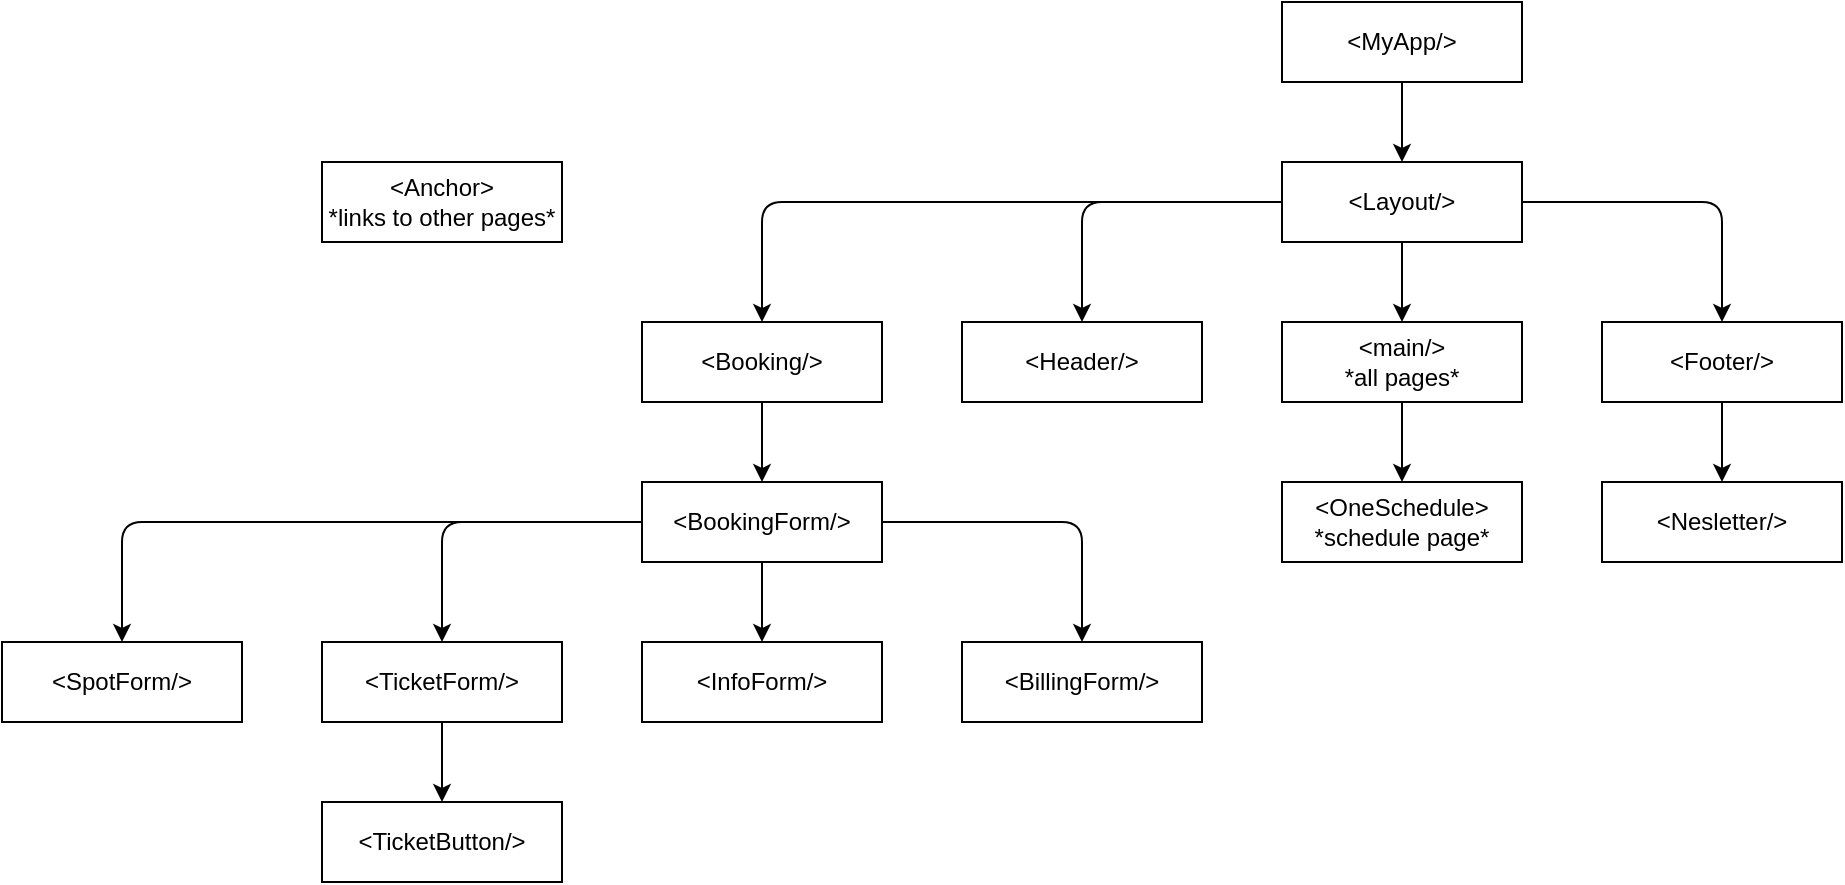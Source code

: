 <mxfile>
    <diagram id="xhIsCUfuFlRU03k32hi4" name="Page-1">
        <mxGraphModel dx="954" dy="473" grid="0" gridSize="10" guides="1" tooltips="1" connect="1" arrows="1" fold="1" page="1" pageScale="1" pageWidth="1169" pageHeight="827" math="0" shadow="0">
            <root>
                <mxCell id="0"/>
                <mxCell id="1" parent="0"/>
                <mxCell id="4" value="" style="edgeStyle=none;html=1;" edge="1" parent="1" source="2" target="3">
                    <mxGeometry relative="1" as="geometry"/>
                </mxCell>
                <mxCell id="2" value="&amp;lt;MyApp/&amp;gt;" style="rounded=0;whiteSpace=wrap;html=1;" vertex="1" parent="1">
                    <mxGeometry x="760" y="40" width="120" height="40" as="geometry"/>
                </mxCell>
                <mxCell id="6" value="" style="edgeStyle=none;html=1;" edge="1" parent="1" source="3" target="5">
                    <mxGeometry relative="1" as="geometry"/>
                </mxCell>
                <mxCell id="17" style="edgeStyle=none;html=1;exitX=1;exitY=0.5;exitDx=0;exitDy=0;entryX=0.5;entryY=0;entryDx=0;entryDy=0;" edge="1" parent="1" source="3" target="7">
                    <mxGeometry relative="1" as="geometry">
                        <Array as="points">
                            <mxPoint x="980" y="140"/>
                        </Array>
                    </mxGeometry>
                </mxCell>
                <mxCell id="18" style="edgeStyle=none;html=1;exitX=0;exitY=0.5;exitDx=0;exitDy=0;entryX=0.5;entryY=0;entryDx=0;entryDy=0;" edge="1" parent="1" source="3" target="9">
                    <mxGeometry relative="1" as="geometry">
                        <Array as="points">
                            <mxPoint x="660" y="140"/>
                        </Array>
                    </mxGeometry>
                </mxCell>
                <mxCell id="20" style="edgeStyle=none;html=1;exitX=0;exitY=0.5;exitDx=0;exitDy=0;entryX=0.5;entryY=0;entryDx=0;entryDy=0;" edge="1" parent="1" source="3" target="19">
                    <mxGeometry relative="1" as="geometry">
                        <Array as="points">
                            <mxPoint x="500" y="140"/>
                        </Array>
                    </mxGeometry>
                </mxCell>
                <mxCell id="3" value="&amp;lt;Layout/&amp;gt;" style="rounded=0;whiteSpace=wrap;html=1;" vertex="1" parent="1">
                    <mxGeometry x="760" y="120" width="120" height="40" as="geometry"/>
                </mxCell>
                <mxCell id="5" value="&amp;lt;main/&amp;gt;&lt;br&gt;*all pages*" style="rounded=0;whiteSpace=wrap;html=1;" vertex="1" parent="1">
                    <mxGeometry x="760" y="200" width="120" height="40" as="geometry"/>
                </mxCell>
                <mxCell id="12" value="" style="edgeStyle=none;html=1;" edge="1" parent="1" source="7" target="11">
                    <mxGeometry relative="1" as="geometry"/>
                </mxCell>
                <mxCell id="7" value="&amp;lt;Footer/&amp;gt;" style="rounded=0;whiteSpace=wrap;html=1;" vertex="1" parent="1">
                    <mxGeometry x="920" y="200" width="120" height="40" as="geometry"/>
                </mxCell>
                <mxCell id="9" value="&amp;lt;Header/&amp;gt;" style="rounded=0;whiteSpace=wrap;html=1;" vertex="1" parent="1">
                    <mxGeometry x="600" y="200" width="120" height="40" as="geometry"/>
                </mxCell>
                <mxCell id="11" value="&amp;lt;Nesletter/&amp;gt;" style="rounded=0;whiteSpace=wrap;html=1;" vertex="1" parent="1">
                    <mxGeometry x="920" y="280" width="120" height="40" as="geometry"/>
                </mxCell>
                <mxCell id="22" value="" style="edgeStyle=none;html=1;" edge="1" parent="1" source="19" target="21">
                    <mxGeometry relative="1" as="geometry"/>
                </mxCell>
                <mxCell id="19" value="&amp;lt;Booking/&amp;gt;" style="rounded=0;whiteSpace=wrap;html=1;" vertex="1" parent="1">
                    <mxGeometry x="440" y="200" width="120" height="40" as="geometry"/>
                </mxCell>
                <mxCell id="24" value="" style="edgeStyle=none;html=1;" edge="1" parent="1" source="21" target="23">
                    <mxGeometry relative="1" as="geometry"/>
                </mxCell>
                <mxCell id="28" style="edgeStyle=none;html=1;exitX=0;exitY=0.5;exitDx=0;exitDy=0;entryX=0.5;entryY=0;entryDx=0;entryDy=0;" edge="1" parent="1" source="21" target="26">
                    <mxGeometry relative="1" as="geometry">
                        <Array as="points">
                            <mxPoint x="180" y="300"/>
                        </Array>
                    </mxGeometry>
                </mxCell>
                <mxCell id="29" style="edgeStyle=none;html=1;exitX=0;exitY=0.5;exitDx=0;exitDy=0;entryX=0.5;entryY=0;entryDx=0;entryDy=0;" edge="1" parent="1" source="21" target="27">
                    <mxGeometry relative="1" as="geometry">
                        <Array as="points">
                            <mxPoint x="340" y="300"/>
                        </Array>
                    </mxGeometry>
                </mxCell>
                <mxCell id="30" style="edgeStyle=none;html=1;exitX=1;exitY=0.5;exitDx=0;exitDy=0;entryX=0.5;entryY=0;entryDx=0;entryDy=0;" edge="1" parent="1" source="21" target="25">
                    <mxGeometry relative="1" as="geometry">
                        <Array as="points">
                            <mxPoint x="660" y="300"/>
                        </Array>
                    </mxGeometry>
                </mxCell>
                <mxCell id="21" value="&amp;lt;BookingForm/&amp;gt;" style="rounded=0;whiteSpace=wrap;html=1;" vertex="1" parent="1">
                    <mxGeometry x="440" y="280" width="120" height="40" as="geometry"/>
                </mxCell>
                <mxCell id="23" value="&amp;lt;InfoForm/&amp;gt;" style="rounded=0;whiteSpace=wrap;html=1;" vertex="1" parent="1">
                    <mxGeometry x="440" y="360" width="120" height="40" as="geometry"/>
                </mxCell>
                <mxCell id="25" value="&amp;lt;BillingForm/&amp;gt;" style="rounded=0;whiteSpace=wrap;html=1;" vertex="1" parent="1">
                    <mxGeometry x="600" y="360" width="120" height="40" as="geometry"/>
                </mxCell>
                <mxCell id="26" value="&amp;lt;SpotForm/&amp;gt;" style="rounded=0;whiteSpace=wrap;html=1;" vertex="1" parent="1">
                    <mxGeometry x="120" y="360" width="120" height="40" as="geometry"/>
                </mxCell>
                <mxCell id="32" value="" style="edgeStyle=none;html=1;" edge="1" parent="1" source="27" target="31">
                    <mxGeometry relative="1" as="geometry"/>
                </mxCell>
                <mxCell id="27" value="&amp;lt;TicketForm/&amp;gt;" style="rounded=0;whiteSpace=wrap;html=1;" vertex="1" parent="1">
                    <mxGeometry x="280" y="360" width="120" height="40" as="geometry"/>
                </mxCell>
                <mxCell id="31" value="&amp;lt;TicketButton/&amp;gt;" style="rounded=0;whiteSpace=wrap;html=1;" vertex="1" parent="1">
                    <mxGeometry x="280" y="440" width="120" height="40" as="geometry"/>
                </mxCell>
                <mxCell id="33" value="&amp;lt;Anchor&amp;gt;&lt;br&gt;*links to other pages*" style="rounded=0;whiteSpace=wrap;html=1;" vertex="1" parent="1">
                    <mxGeometry x="280" y="120" width="120" height="40" as="geometry"/>
                </mxCell>
                <mxCell id="37" value="&amp;lt;OneSchedule&amp;gt;&lt;br&gt;*schedule page*" style="rounded=0;whiteSpace=wrap;html=1;" vertex="1" parent="1">
                    <mxGeometry x="760" y="280" width="120" height="40" as="geometry"/>
                </mxCell>
                <mxCell id="38" value="" style="edgeStyle=none;html=1;entryX=0.5;entryY=0;entryDx=0;entryDy=0;exitX=0.5;exitY=1;exitDx=0;exitDy=0;" edge="1" parent="1" source="5" target="37">
                    <mxGeometry relative="1" as="geometry">
                        <mxPoint x="820" y="250" as="sourcePoint"/>
                        <mxPoint x="830" y="210" as="targetPoint"/>
                        <Array as="points">
                            <mxPoint x="820" y="280"/>
                        </Array>
                    </mxGeometry>
                </mxCell>
            </root>
        </mxGraphModel>
    </diagram>
</mxfile>
